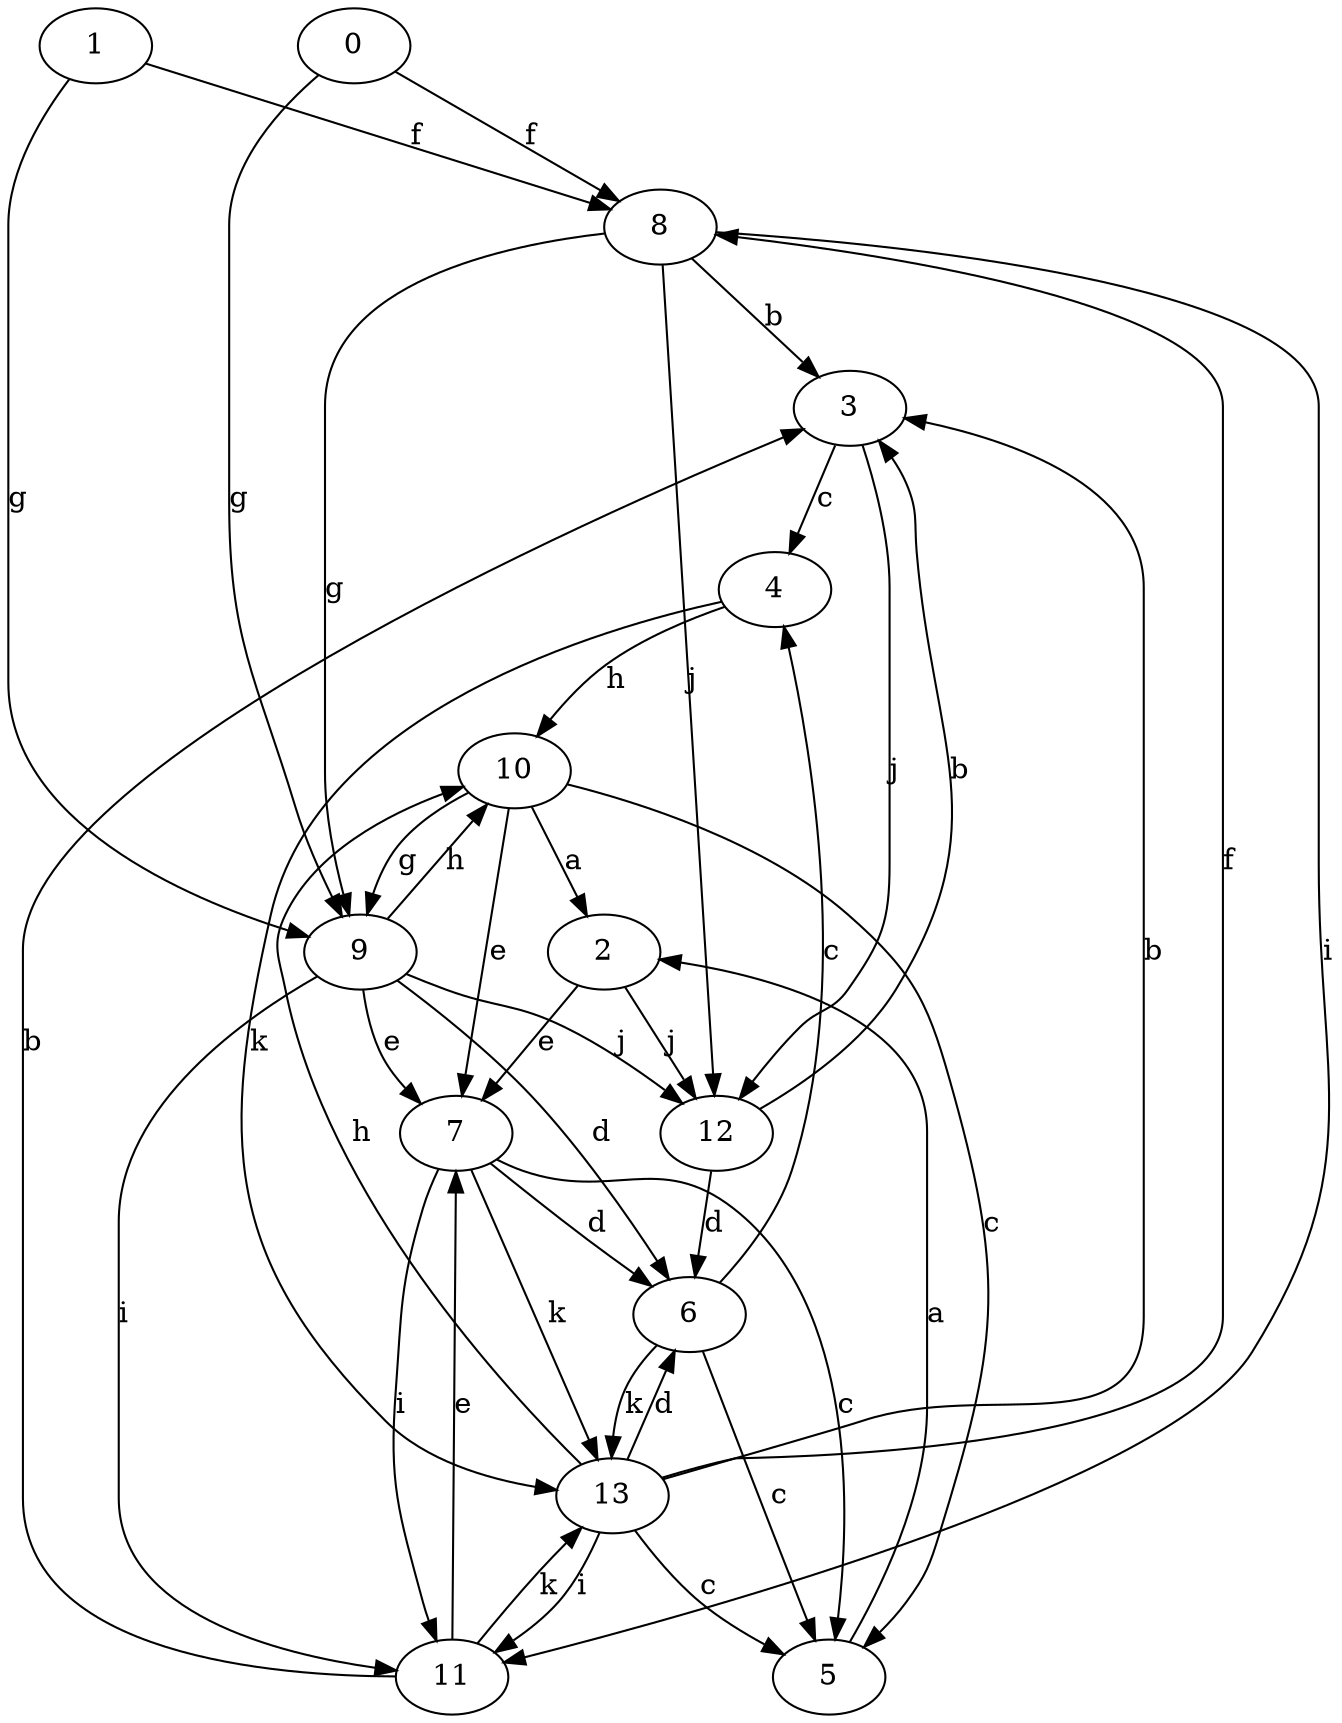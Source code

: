 strict digraph  {
1;
2;
3;
4;
5;
6;
7;
8;
9;
10;
11;
12;
0;
13;
1 -> 8  [label=f];
1 -> 9  [label=g];
2 -> 7  [label=e];
2 -> 12  [label=j];
3 -> 4  [label=c];
3 -> 12  [label=j];
4 -> 10  [label=h];
4 -> 13  [label=k];
5 -> 2  [label=a];
6 -> 4  [label=c];
6 -> 5  [label=c];
6 -> 13  [label=k];
7 -> 5  [label=c];
7 -> 6  [label=d];
7 -> 11  [label=i];
7 -> 13  [label=k];
8 -> 3  [label=b];
8 -> 9  [label=g];
8 -> 11  [label=i];
8 -> 12  [label=j];
9 -> 6  [label=d];
9 -> 7  [label=e];
9 -> 10  [label=h];
9 -> 11  [label=i];
9 -> 12  [label=j];
10 -> 2  [label=a];
10 -> 5  [label=c];
10 -> 7  [label=e];
10 -> 9  [label=g];
11 -> 3  [label=b];
11 -> 7  [label=e];
11 -> 13  [label=k];
12 -> 3  [label=b];
12 -> 6  [label=d];
0 -> 8  [label=f];
0 -> 9  [label=g];
13 -> 3  [label=b];
13 -> 5  [label=c];
13 -> 6  [label=d];
13 -> 8  [label=f];
13 -> 10  [label=h];
13 -> 11  [label=i];
}
